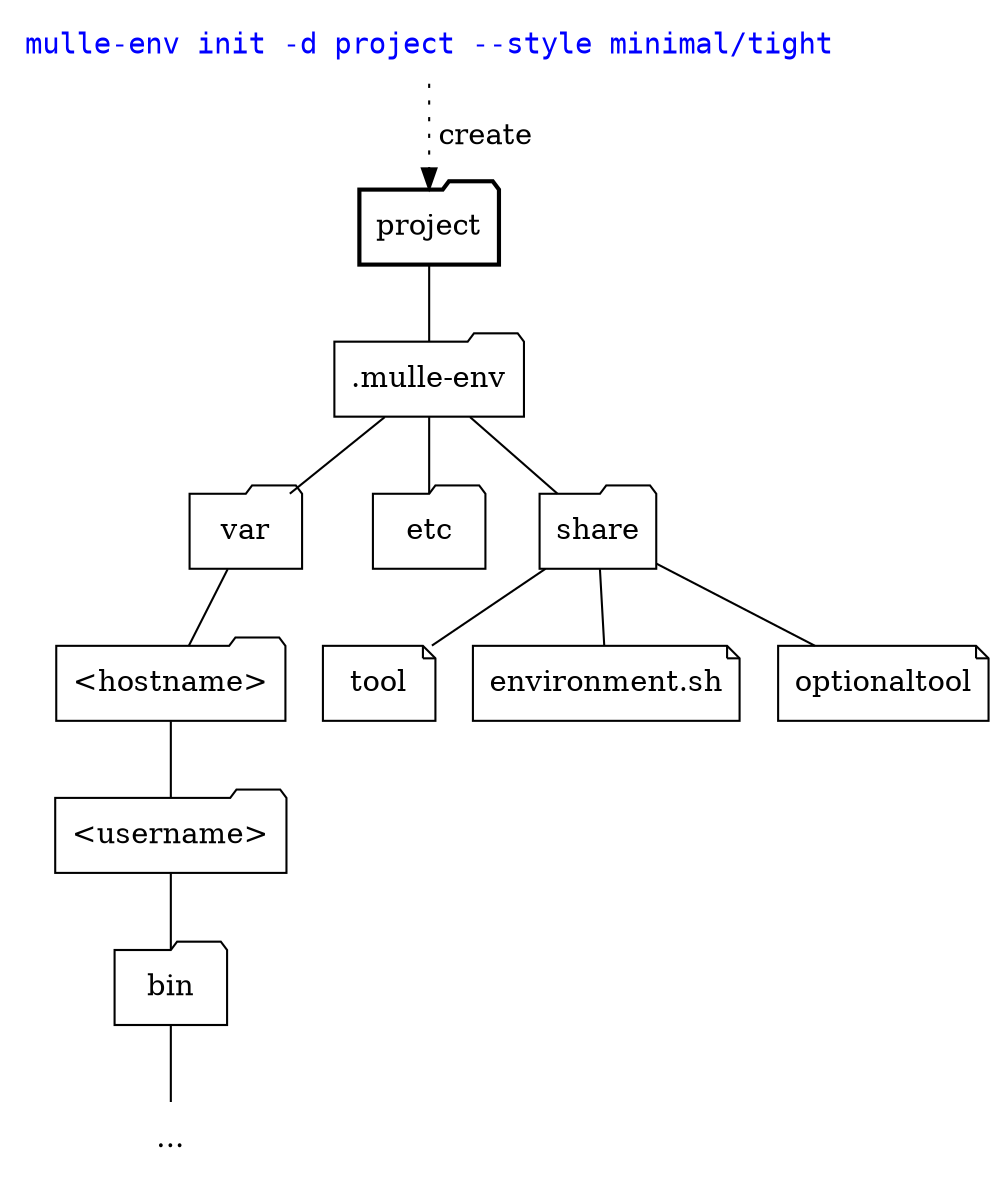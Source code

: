 digraph G {
    graph [rankdir = TD];

    node[shape=note];
    edge[arrowhead=none];

        "mulle-env init" [ label="mulle-env init -d project --style minimal/tight",
                           fontname="monospace",
                           fontcolor="blue",
                           shape="none" ]

        "mulle-env init" -> "project" [ arrowhead="", style="dotted", label=" create"]
         "project"     [ shape="folder", penwidth="2" ]
        ".mulle-env"   [ shape="folder" ]
        "var"          [ shape="folder" ]
        "<hostname>"   [ shape="folder" ]
        "<username>"   [ shape="folder" ]
        "etc"          [ shape="folder" ]
        "share"        [ shape="folder" ]
        "bin"          [ shape="folder" ]

        "tool"
        "environment.sh"

        "project"    ->  ".mulle-env"
        ".mulle-env" ->  "var"
        ".mulle-env" ->  "etc"
        ".mulle-env" ->  "share"
        "var"        ->  "<hostname>"
        "<hostname>" -> "<username>"
        "<username>" -> "bin"
        "share"      -> "environment.sh"
        "share"      -> "tool"
        "share"      -> "optionaltool"
        "bin"        ->     "..."
        "..." [ shape="none"]
}
